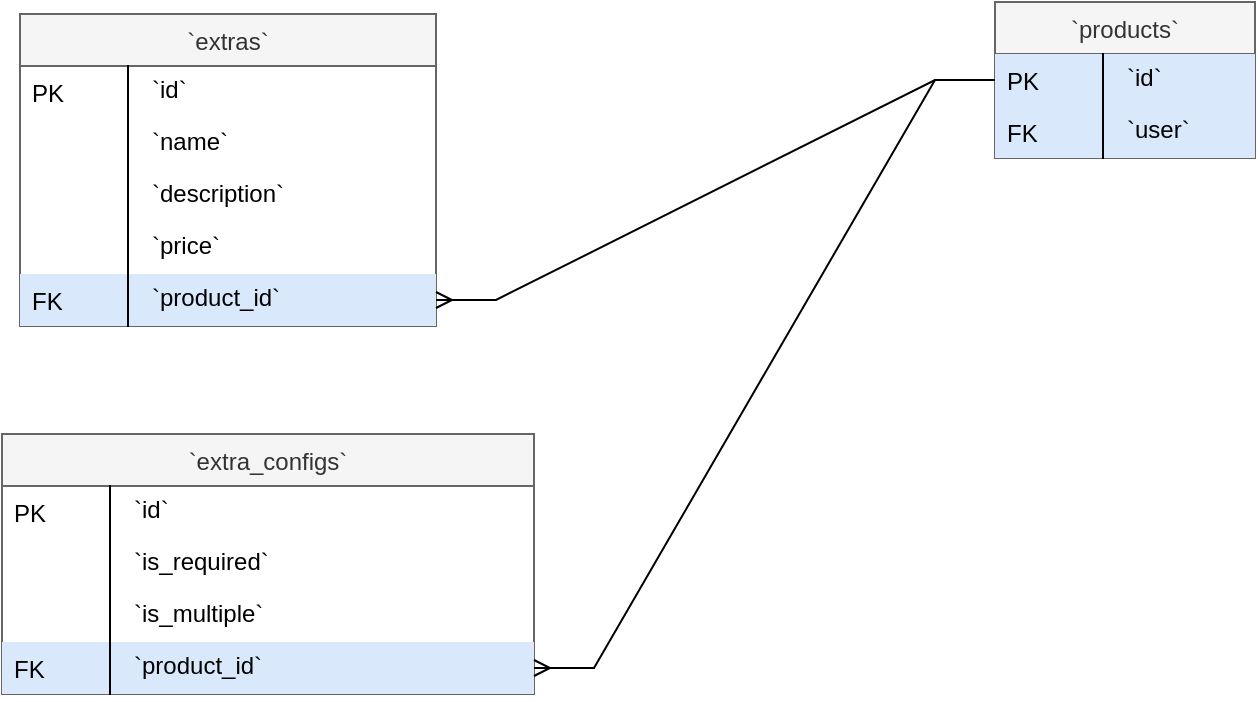 <mxfile version="20.2.2" type="github">
  <diagram name="Page-1" id="2ca16b54-16f6-2749-3443-fa8db7711227">
    <mxGraphModel dx="1817" dy="426" grid="1" gridSize="10" guides="1" tooltips="1" connect="1" arrows="1" fold="1" page="1" pageScale="1" pageWidth="1100" pageHeight="850" background="none" math="0" shadow="0">
      <root>
        <mxCell id="0" />
        <mxCell id="1" parent="0" />
        <mxCell id="SzxPmB_g6BDU-4XdI-KN-1" value="`products`" style="swimlane;fontStyle=0;childLayout=stackLayout;horizontal=1;startSize=26;fillColor=#f5f5f5;horizontalStack=0;resizeParent=1;resizeLast=0;collapsible=1;marginBottom=0;swimlaneFillColor=default;align=center;fontColor=#333333;strokeColor=#666666;" parent="1" vertex="1">
          <mxGeometry x="87.5" y="84" width="130" height="78" as="geometry" />
        </mxCell>
        <mxCell id="SzxPmB_g6BDU-4XdI-KN-2" value="`id`" style="shape=partialRectangle;top=0;left=0;right=0;bottom=0;align=left;verticalAlign=top;spacingTop=-2;fillColor=#dae8fc;spacingLeft=64;spacingRight=4;overflow=hidden;rotatable=0;points=[[0,0.5],[1,0.5]];portConstraint=eastwest;dropTarget=0;strokeColor=#6c8ebf;" parent="SzxPmB_g6BDU-4XdI-KN-1" vertex="1">
          <mxGeometry y="26" width="130" height="26" as="geometry" />
        </mxCell>
        <mxCell id="SzxPmB_g6BDU-4XdI-KN-3" value="PK" style="shape=partialRectangle;top=0;left=0;bottom=0;fillColor=none;align=left;verticalAlign=middle;spacingLeft=4;spacingRight=4;overflow=hidden;rotatable=180;points=[];portConstraint=eastwest;part=1;" parent="SzxPmB_g6BDU-4XdI-KN-2" vertex="1" connectable="0">
          <mxGeometry width="54" height="26" as="geometry" />
        </mxCell>
        <mxCell id="SzxPmB_g6BDU-4XdI-KN-4" value="`user`" style="shape=partialRectangle;top=0;left=0;right=0;bottom=0;align=left;verticalAlign=top;spacingTop=-2;fillColor=#dae8fc;spacingLeft=64;spacingRight=4;overflow=hidden;rotatable=0;points=[[0,0.5],[1,0.5]];portConstraint=eastwest;dropTarget=0;strokeColor=#6c8ebf;" parent="SzxPmB_g6BDU-4XdI-KN-1" vertex="1">
          <mxGeometry y="52" width="130" height="26" as="geometry" />
        </mxCell>
        <mxCell id="SzxPmB_g6BDU-4XdI-KN-5" value="FK" style="shape=partialRectangle;top=0;left=0;bottom=0;fillColor=none;align=left;verticalAlign=middle;spacingLeft=4;spacingRight=4;overflow=hidden;rotatable=180;points=[];portConstraint=eastwest;part=1;" parent="SzxPmB_g6BDU-4XdI-KN-4" vertex="1" connectable="0">
          <mxGeometry width="54" height="26" as="geometry" />
        </mxCell>
        <mxCell id="SzxPmB_g6BDU-4XdI-KN-9" value="`extras`" style="swimlane;fontStyle=0;childLayout=stackLayout;horizontal=1;startSize=26;fillColor=#f5f5f5;horizontalStack=0;resizeParent=1;resizeLast=0;collapsible=1;marginBottom=0;swimlaneFillColor=default;align=center;fontColor=#333333;strokeColor=#666666;" parent="1" vertex="1">
          <mxGeometry x="-400" y="90" width="208" height="156" as="geometry" />
        </mxCell>
        <mxCell id="SzxPmB_g6BDU-4XdI-KN-10" value="`id`" style="shape=partialRectangle;top=0;left=0;right=0;bottom=0;align=left;verticalAlign=top;spacingTop=-2;fillColor=none;spacingLeft=64;spacingRight=4;overflow=hidden;rotatable=0;points=[[0,0.5],[1,0.5]];portConstraint=eastwest;dropTarget=0;" parent="SzxPmB_g6BDU-4XdI-KN-9" vertex="1">
          <mxGeometry y="26" width="208" height="26" as="geometry" />
        </mxCell>
        <mxCell id="SzxPmB_g6BDU-4XdI-KN-11" value="PK" style="shape=partialRectangle;top=0;left=0;bottom=0;fillColor=none;align=left;verticalAlign=middle;spacingLeft=4;spacingRight=4;overflow=hidden;rotatable=180;points=[];portConstraint=eastwest;part=1;" parent="SzxPmB_g6BDU-4XdI-KN-10" vertex="1" connectable="0">
          <mxGeometry width="54" height="26" as="geometry" />
        </mxCell>
        <mxCell id="SzxPmB_g6BDU-4XdI-KN-12" value="`name`" style="shape=partialRectangle;top=0;left=0;right=0;bottom=0;align=left;verticalAlign=top;spacingTop=-2;fillColor=none;spacingLeft=64;spacingRight=4;overflow=hidden;rotatable=0;points=[[0,0.5],[1,0.5]];portConstraint=eastwest;dropTarget=0;" parent="SzxPmB_g6BDU-4XdI-KN-9" vertex="1">
          <mxGeometry y="52" width="208" height="26" as="geometry" />
        </mxCell>
        <mxCell id="SzxPmB_g6BDU-4XdI-KN-13" value="" style="shape=partialRectangle;top=0;left=0;bottom=0;fillColor=none;align=left;verticalAlign=middle;spacingLeft=4;spacingRight=4;overflow=hidden;rotatable=180;points=[];portConstraint=eastwest;part=1;" parent="SzxPmB_g6BDU-4XdI-KN-12" vertex="1" connectable="0">
          <mxGeometry width="54" height="26" as="geometry" />
        </mxCell>
        <mxCell id="SzxPmB_g6BDU-4XdI-KN-14" value="`description`" style="shape=partialRectangle;top=0;left=0;right=0;bottom=0;align=left;verticalAlign=top;spacingTop=-2;fillColor=none;spacingLeft=64;spacingRight=4;overflow=hidden;rotatable=0;points=[[0,0.5],[1,0.5]];portConstraint=eastwest;dropTarget=0;" parent="SzxPmB_g6BDU-4XdI-KN-9" vertex="1">
          <mxGeometry y="78" width="208" height="26" as="geometry" />
        </mxCell>
        <mxCell id="SzxPmB_g6BDU-4XdI-KN-15" value="" style="shape=partialRectangle;top=0;left=0;bottom=0;fillColor=none;align=left;verticalAlign=middle;spacingLeft=4;spacingRight=4;overflow=hidden;rotatable=180;points=[];portConstraint=eastwest;part=1;" parent="SzxPmB_g6BDU-4XdI-KN-14" vertex="1" connectable="0">
          <mxGeometry width="54" height="26" as="geometry" />
        </mxCell>
        <mxCell id="SzxPmB_g6BDU-4XdI-KN-16" value="`price`" style="shape=partialRectangle;top=0;left=0;right=0;bottom=0;align=left;verticalAlign=top;spacingTop=-2;fillColor=none;spacingLeft=64;spacingRight=4;overflow=hidden;rotatable=0;points=[[0,0.5],[1,0.5]];portConstraint=eastwest;dropTarget=0;" parent="SzxPmB_g6BDU-4XdI-KN-9" vertex="1">
          <mxGeometry y="104" width="208" height="26" as="geometry" />
        </mxCell>
        <mxCell id="SzxPmB_g6BDU-4XdI-KN-17" value="" style="shape=partialRectangle;top=0;left=0;bottom=0;fillColor=none;align=left;verticalAlign=middle;spacingLeft=4;spacingRight=4;overflow=hidden;rotatable=180;points=[];portConstraint=eastwest;part=1;" parent="SzxPmB_g6BDU-4XdI-KN-16" vertex="1" connectable="0">
          <mxGeometry width="54" height="26" as="geometry" />
        </mxCell>
        <mxCell id="SzxPmB_g6BDU-4XdI-KN-18" value="`product_id`" style="shape=partialRectangle;top=0;left=0;right=0;bottom=0;align=left;verticalAlign=top;spacingTop=-2;fillColor=#dae8fc;spacingLeft=64;spacingRight=4;overflow=hidden;rotatable=0;points=[[0,0.5],[1,0.5]];portConstraint=eastwest;dropTarget=0;strokeColor=#6c8ebf;" parent="SzxPmB_g6BDU-4XdI-KN-9" vertex="1">
          <mxGeometry y="130" width="208" height="26" as="geometry" />
        </mxCell>
        <mxCell id="SzxPmB_g6BDU-4XdI-KN-19" value="FK" style="shape=partialRectangle;top=0;left=0;bottom=0;fillColor=none;align=left;verticalAlign=middle;spacingLeft=4;spacingRight=4;overflow=hidden;rotatable=180;points=[];portConstraint=eastwest;part=1;" parent="SzxPmB_g6BDU-4XdI-KN-18" vertex="1" connectable="0">
          <mxGeometry width="54" height="26" as="geometry" />
        </mxCell>
        <mxCell id="SzxPmB_g6BDU-4XdI-KN-20" value="`extra_configs`" style="swimlane;fontStyle=0;childLayout=stackLayout;horizontal=1;startSize=26;fillColor=#f5f5f5;horizontalStack=0;resizeParent=1;resizeLast=0;collapsible=1;marginBottom=0;swimlaneFillColor=default;align=center;fontColor=#333333;strokeColor=#666666;" parent="1" vertex="1">
          <mxGeometry x="-409" y="300" width="266" height="130" as="geometry" />
        </mxCell>
        <mxCell id="SzxPmB_g6BDU-4XdI-KN-21" value="`id`" style="shape=partialRectangle;top=0;left=0;right=0;bottom=0;align=left;verticalAlign=top;spacingTop=-2;fillColor=none;spacingLeft=64;spacingRight=4;overflow=hidden;rotatable=0;points=[[0,0.5],[1,0.5]];portConstraint=eastwest;dropTarget=0;" parent="SzxPmB_g6BDU-4XdI-KN-20" vertex="1">
          <mxGeometry y="26" width="266" height="26" as="geometry" />
        </mxCell>
        <mxCell id="SzxPmB_g6BDU-4XdI-KN-22" value="PK" style="shape=partialRectangle;top=0;left=0;bottom=0;fillColor=none;align=left;verticalAlign=middle;spacingLeft=4;spacingRight=4;overflow=hidden;rotatable=180;points=[];portConstraint=eastwest;part=1;" parent="SzxPmB_g6BDU-4XdI-KN-21" vertex="1" connectable="0">
          <mxGeometry width="54" height="26" as="geometry" />
        </mxCell>
        <mxCell id="SzxPmB_g6BDU-4XdI-KN-23" value="`is_required`" style="shape=partialRectangle;top=0;left=0;right=0;bottom=0;align=left;verticalAlign=top;spacingTop=-2;fillColor=none;spacingLeft=64;spacingRight=4;overflow=hidden;rotatable=0;points=[[0,0.5],[1,0.5]];portConstraint=eastwest;dropTarget=0;" parent="SzxPmB_g6BDU-4XdI-KN-20" vertex="1">
          <mxGeometry y="52" width="266" height="26" as="geometry" />
        </mxCell>
        <mxCell id="SzxPmB_g6BDU-4XdI-KN-24" value="" style="shape=partialRectangle;top=0;left=0;bottom=0;fillColor=none;align=left;verticalAlign=middle;spacingLeft=4;spacingRight=4;overflow=hidden;rotatable=180;points=[];portConstraint=eastwest;part=1;" parent="SzxPmB_g6BDU-4XdI-KN-23" vertex="1" connectable="0">
          <mxGeometry width="54" height="26" as="geometry" />
        </mxCell>
        <mxCell id="SzxPmB_g6BDU-4XdI-KN-25" value="`is_multiple`" style="shape=partialRectangle;top=0;left=0;right=0;bottom=0;align=left;verticalAlign=top;spacingTop=-2;fillColor=none;spacingLeft=64;spacingRight=4;overflow=hidden;rotatable=0;points=[[0,0.5],[1,0.5]];portConstraint=eastwest;dropTarget=0;" parent="SzxPmB_g6BDU-4XdI-KN-20" vertex="1">
          <mxGeometry y="78" width="266" height="26" as="geometry" />
        </mxCell>
        <mxCell id="SzxPmB_g6BDU-4XdI-KN-26" value="" style="shape=partialRectangle;top=0;left=0;bottom=0;fillColor=none;align=left;verticalAlign=middle;spacingLeft=4;spacingRight=4;overflow=hidden;rotatable=180;points=[];portConstraint=eastwest;part=1;" parent="SzxPmB_g6BDU-4XdI-KN-25" vertex="1" connectable="0">
          <mxGeometry width="54" height="26" as="geometry" />
        </mxCell>
        <mxCell id="SzxPmB_g6BDU-4XdI-KN-27" value="`product_id`" style="shape=partialRectangle;top=0;left=0;right=0;bottom=0;align=left;verticalAlign=top;spacingTop=-2;fillColor=#dae8fc;spacingLeft=64;spacingRight=4;overflow=hidden;rotatable=0;points=[[0,0.5],[1,0.5]];portConstraint=eastwest;dropTarget=0;strokeColor=#6c8ebf;" parent="SzxPmB_g6BDU-4XdI-KN-20" vertex="1">
          <mxGeometry y="104" width="266" height="26" as="geometry" />
        </mxCell>
        <mxCell id="SzxPmB_g6BDU-4XdI-KN-28" value="FK" style="shape=partialRectangle;top=0;left=0;bottom=0;fillColor=none;align=left;verticalAlign=middle;spacingLeft=4;spacingRight=4;overflow=hidden;rotatable=180;points=[];portConstraint=eastwest;part=1;" parent="SzxPmB_g6BDU-4XdI-KN-27" vertex="1" connectable="0">
          <mxGeometry width="54" height="26" as="geometry" />
        </mxCell>
        <mxCell id="SzxPmB_g6BDU-4XdI-KN-90" style="edgeStyle=entityRelationEdgeStyle;rounded=0;orthogonalLoop=1;jettySize=auto;html=1;endArrow=ERmany;endFill=0;" parent="1" source="SzxPmB_g6BDU-4XdI-KN-2" target="SzxPmB_g6BDU-4XdI-KN-18" edge="1">
          <mxGeometry relative="1" as="geometry" />
        </mxCell>
        <mxCell id="SzxPmB_g6BDU-4XdI-KN-91" style="edgeStyle=entityRelationEdgeStyle;rounded=0;orthogonalLoop=1;jettySize=auto;html=1;endArrow=ERmany;endFill=0;" parent="1" source="SzxPmB_g6BDU-4XdI-KN-2" target="SzxPmB_g6BDU-4XdI-KN-27" edge="1">
          <mxGeometry relative="1" as="geometry" />
        </mxCell>
      </root>
    </mxGraphModel>
  </diagram>
</mxfile>
